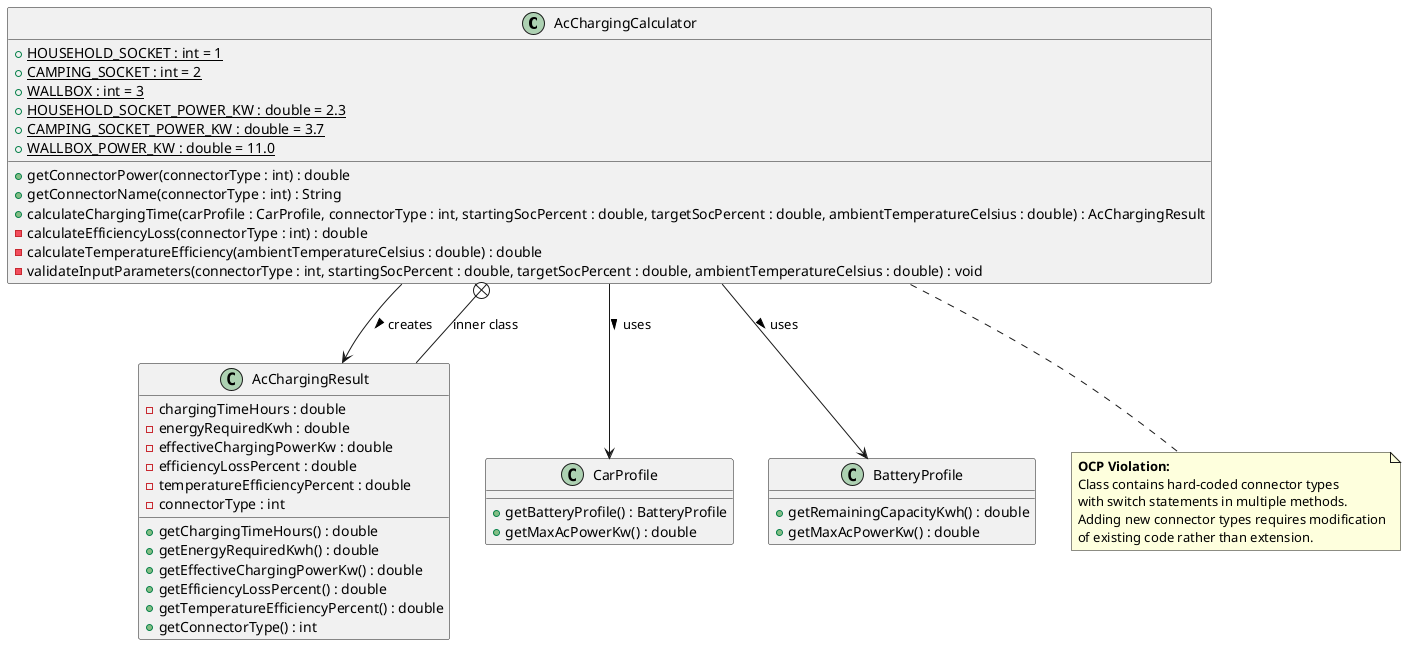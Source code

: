 @startuml OCP_negative

class AcChargingCalculator {
  + {static} HOUSEHOLD_SOCKET : int = 1
  + {static} CAMPING_SOCKET : int = 2
  + {static} WALLBOX : int = 3
  + {static} HOUSEHOLD_SOCKET_POWER_KW : double = 2.3
  + {static} CAMPING_SOCKET_POWER_KW : double = 3.7
  + {static} WALLBOX_POWER_KW : double = 11.0
  + getConnectorPower(connectorType : int) : double
  + getConnectorName(connectorType : int) : String
  + calculateChargingTime(carProfile : CarProfile, connectorType : int, startingSocPercent : double, targetSocPercent : double, ambientTemperatureCelsius : double) : AcChargingResult
  - calculateEfficiencyLoss(connectorType : int) : double
  - calculateTemperatureEfficiency(ambientTemperatureCelsius : double) : double
  - validateInputParameters(connectorType : int, startingSocPercent : double, targetSocPercent : double, ambientTemperatureCelsius : double) : void
}

class AcChargingResult {
  - chargingTimeHours : double
  - energyRequiredKwh : double
  - effectiveChargingPowerKw : double
  - efficiencyLossPercent : double
  - temperatureEfficiencyPercent : double
  - connectorType : int
  + getChargingTimeHours() : double
  + getEnergyRequiredKwh() : double
  + getEffectiveChargingPowerKw() : double
  + getEfficiencyLossPercent() : double
  + getTemperatureEfficiencyPercent() : double
  + getConnectorType() : int
}

class CarProfile {
  + getBatteryProfile() : BatteryProfile
  + getMaxAcPowerKw() : double
}

class BatteryProfile {
  + getRemainingCapacityKwh() : double
  + getMaxAcPowerKw() : double
}

AcChargingCalculator --> AcChargingResult : creates >
AcChargingCalculator --> CarProfile : uses >
AcChargingCalculator --> BatteryProfile : uses >
AcChargingCalculator +-- AcChargingResult : inner class

note bottom of AcChargingCalculator
  <b>OCP Violation:</b>
  Class contains hard-coded connector types
  with switch statements in multiple methods.
  Adding new connector types requires modification
  of existing code rather than extension.
end note

@enduml